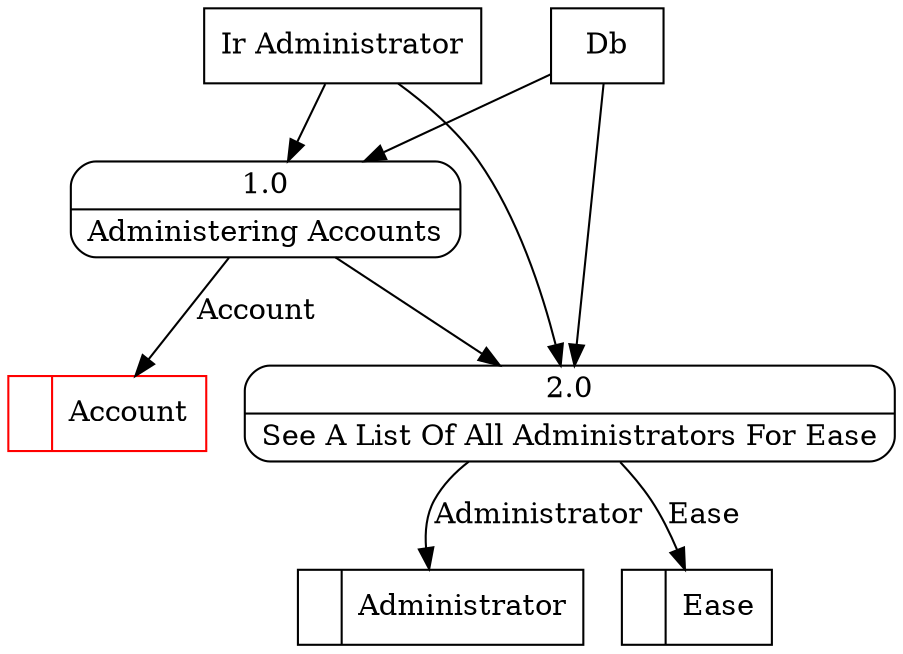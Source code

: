 digraph dfd2{ 
node[shape=record]
200 [label="<f0>  |<f1> Administrator " ];
201 [label="<f0>  |<f1> Account " color=red];
202 [label="<f0>  |<f1> Ease " ];
203 [label="Db" shape=box];
204 [label="Ir Administrator" shape=box];
205 [label="{<f0> 1.0|<f1> Administering Accounts }" shape=Mrecord];
206 [label="{<f0> 2.0|<f1> See A List Of All Administrators For Ease }" shape=Mrecord];
203 -> 205
203 -> 206
204 -> 205
204 -> 206
205 -> 206
205 -> 201 [label="Account"]
206 -> 200 [label="Administrator"]
206 -> 202 [label="Ease"]
}